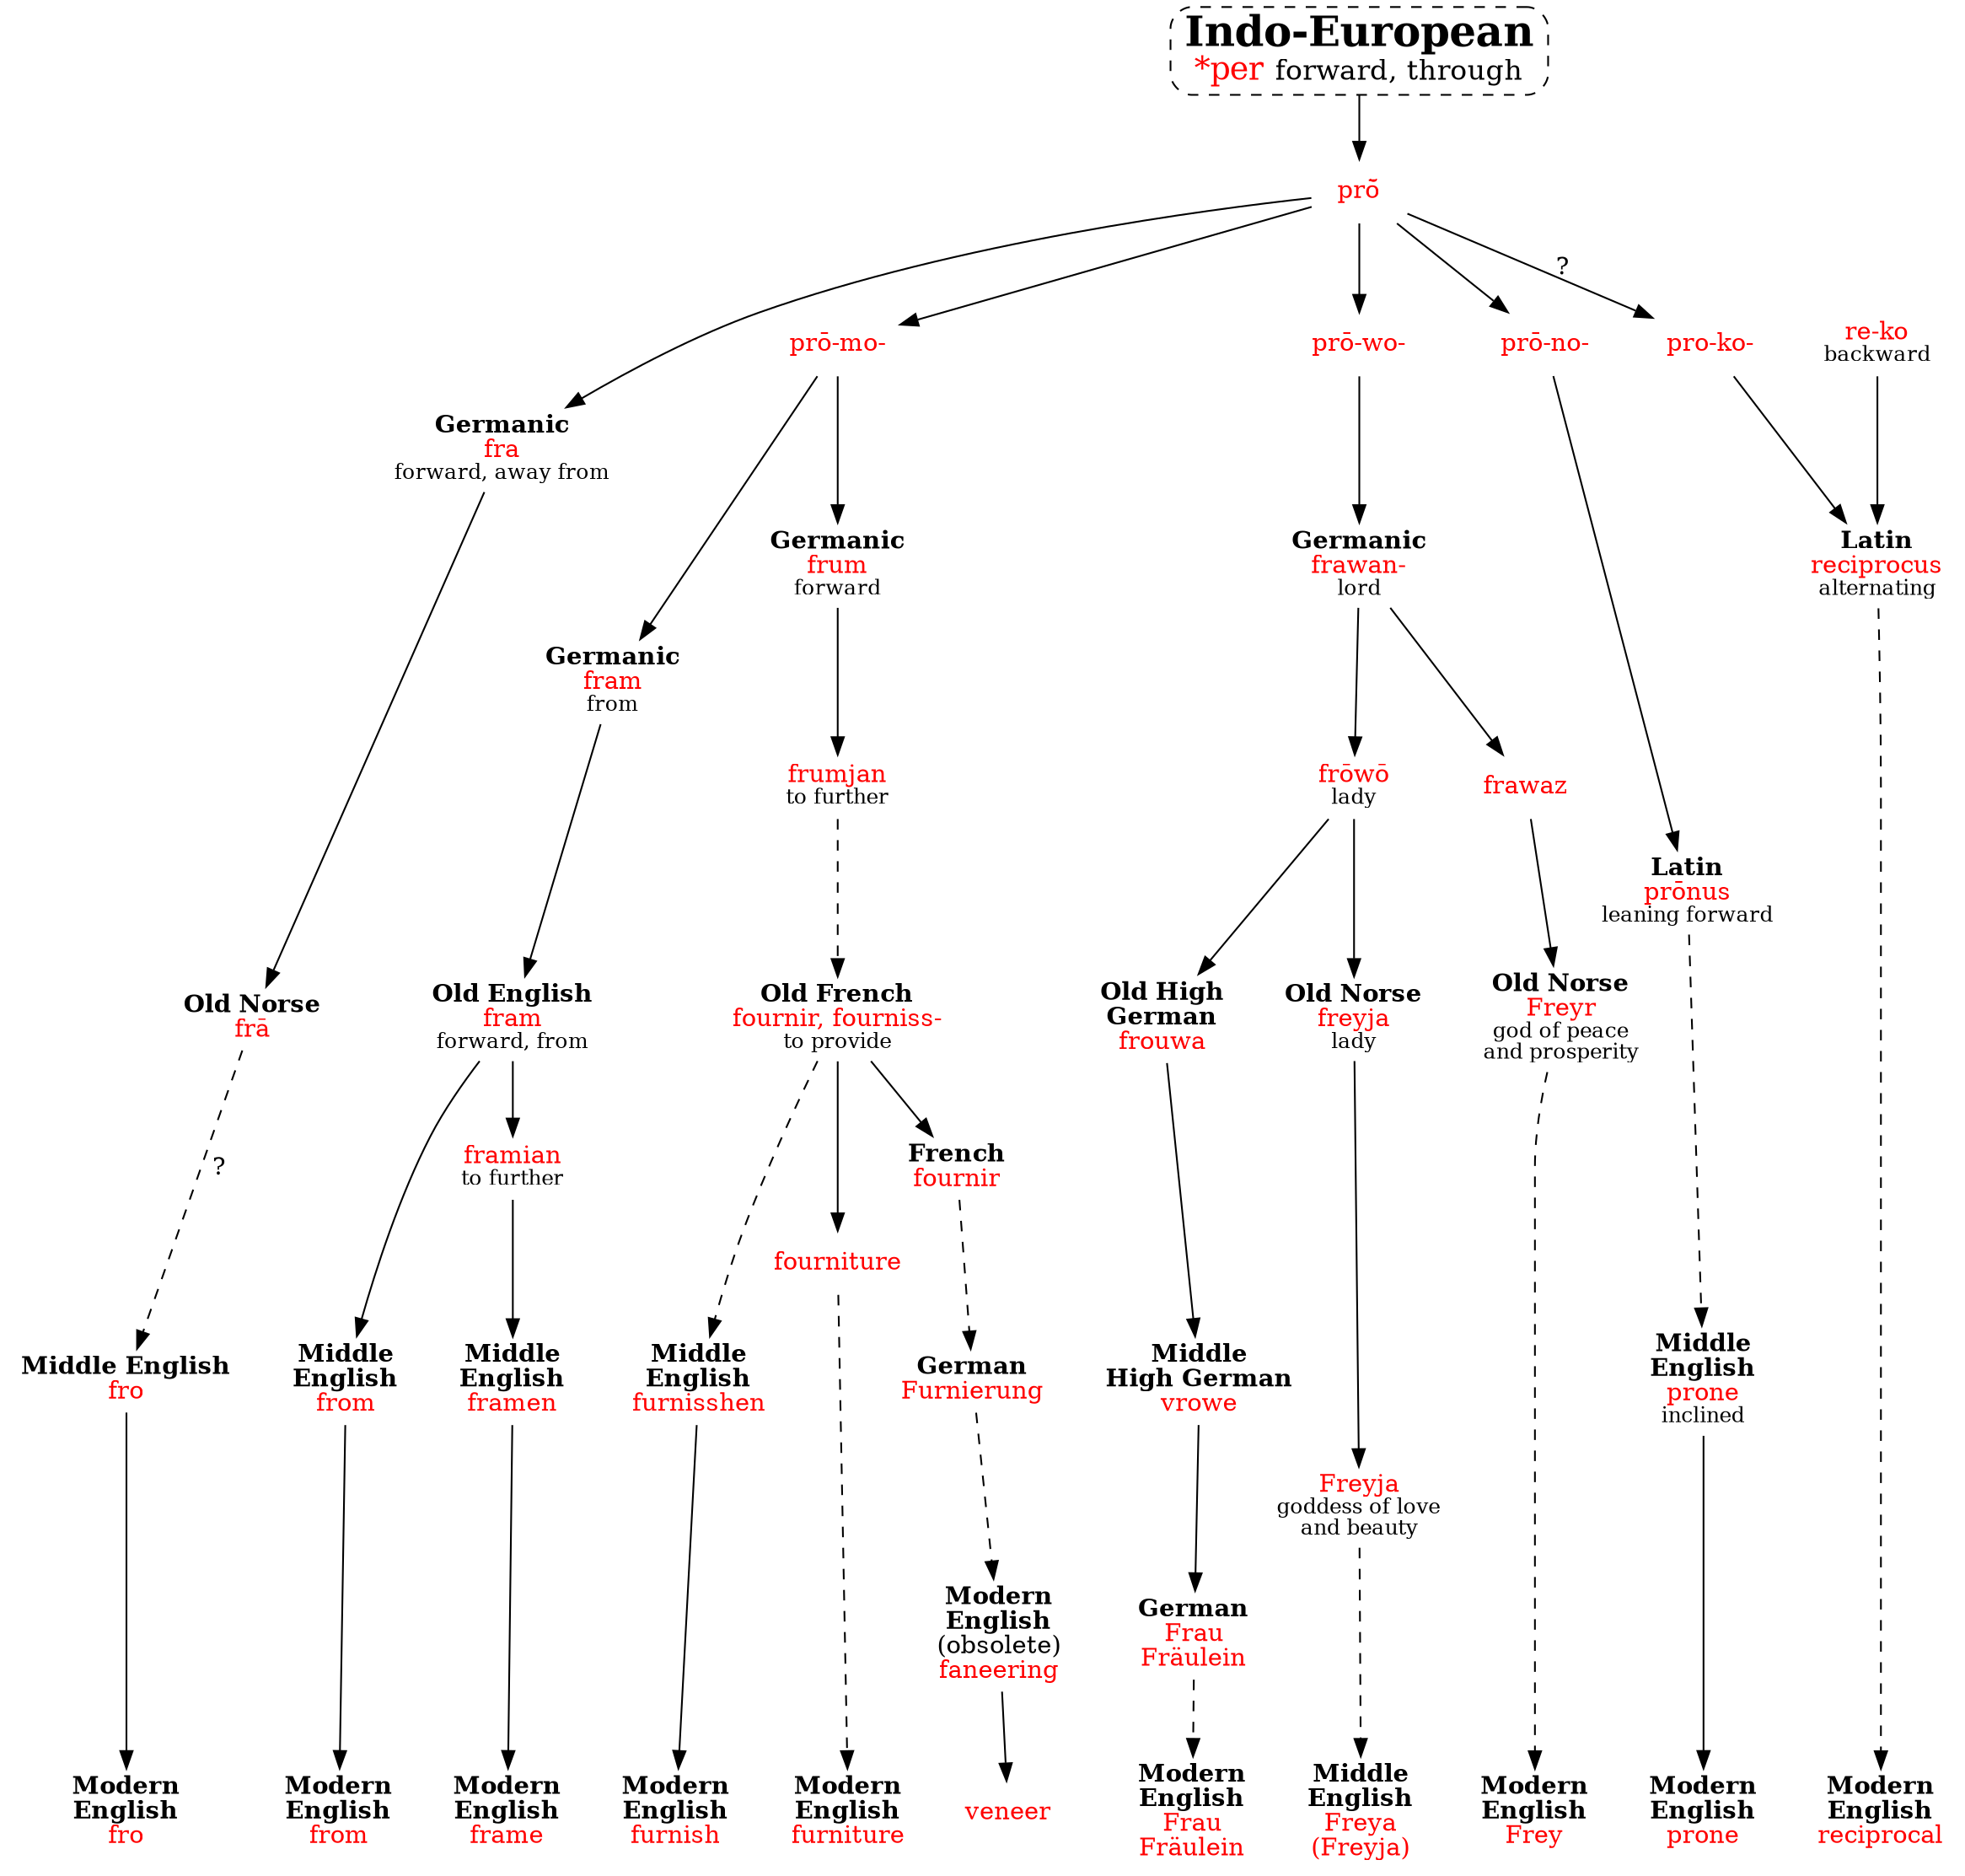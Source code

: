 strict digraph {
node [shape=none]
per [label=<<font point-size="24"><b>Indo-European</b></font><br/><font point-size="18" color="red">*per </font><font point-size="16">forward, through</font>> shape=box style="dashed,rounded" URL="per-list.svg" tooltip="Indo-European \"*per\" forward, through"]
pro [label=<<font color="red">prō̆</font>>]
per -> pro -> { fraGm promo prowo prono }
pro -> proko [label="?"]
/* omitted: Gk protero-, Sk pra- prakrit */
promo -> { framGm frumGm } // omitted: Czech pram
prowo -> frawanGm -> { frowoGm frawazGm }
promo [label=<<font color="red">prō-mo-</font>>]
prowo [label=<<font color="red">prō-wo-</font>>]
prono [label=<<font color="red">prō-no-</font>>]
proko [label=<<font color="red">pro-ko-</font>>]

{ proko reko } -> reciprocusL
reko [label=<<font color="red">re-ko</font><br/><font point-size="12">backward</font>>] // related to re- (L/E prefix)
{ rank=same promo prowo prono proko }
// { rank=same fraGm pfraGm pronusL }

// fro omitted: frae, froward
fraGm -> fraON
fraON -> froME [style=dashed label="?"]
froME -> fro
fraGm [label=<<b>Germanic</b><br/><font color="red">fra</font><br/><font point-size="12">forward, away from</font>>]
fraON [label=<<b>Old Norse</b><br/><font color="red">frā</font>>]
froME [label=<<b>Middle English</b><br/><font color="red">fro</font>>]
fro [label=<<b>Modern<br/>English</b><br/><font color="red">fro</font>>]
/* fret 
{ pfraGm ed } -> fraetanGm // add it or just link?
pfraGm [label=<<b>Germanic</b><br/><font color="red">fra-</font><br/><font point-size="12">completely</font>>] // different from other Gmc fra?
*/

// from 
framGm -> framOE -> fromME -> from
framGm [label=<<b>Germanic</b><br/><font color="red">fram</font><br/><font point-size="12">from</font>>]
framOE [label=<<b>Old English</b><br/><font color="red">fram</font><br/><font point-size="12">forward, from</font>>]
fromME [label=<<b>Middle<br/>English</b><br/><font color="red">from</font>>]
from [label=<<b>Modern<br/>English</b><br/><font color="red">from</font>>]

// frame
framOE -> framianOE -> framenME -> frame
framianOE [label=<<font color="red">framian</font><br/><font point-size="12">to further</font>>]
framenME [label=<<b>Middle<br/>English</b><br/><font color="red">framen</font>>]
frame [label=<<b>Modern<br/>English</b><br/><font color="red">frame</font>>]

//furnish
frumGm -> frumjanGm
frumjanGm -> fournirOF -> furnisshenME [style=dashed]
furnisshenME -> furnish
frumGm [label=<<b>Germanic</b><br/><font color="red">frum</font><br/><font point-size="12">forward</font>>]
frumjanGm [label=<<font color="red">frumjan</font><br/><font point-size="12">to further</font>>]
fournirOF [label=<<b>Old French</b><br/><font color="red">fournir, fourniss-</font><br/><font point-size="12">to provide</font>>]
furnisshenME [label=<<b>Middle<br/>English</b><br/><font color="red">furnisshen</font>>]
furnish [label=<<b>Modern<br/>English</b><br/><font color="red">furnish</font>>]

// furniture
fournirOF -> fournitureOF
fournitureOF -> furniture [style=dashed]
fournitureOF [label=<<font color="red">fourniture</font>>]
furniture [label=<<b>Modern<br/>English</b><br/><font color="red">furniture</font>>]

// veneer
fournirOF -> fournirF // OF "furnir" for this one
fournirF -> furnierungG -> faneeringE [style=dashed] // these are too high
faneeringE -> veneer
fournirF [label=<<b>French</b><br/><font color="red">fournir</font>>]
furnierungG [label=<<b>German</b><br/><font color="red">Furnierung</font>>]
faneeringE [label=<<b>Modern<br/>English</b><br/>(obsolete)<br/><font color="red">faneering</font>>]
veneer [label=<<font color="red">veneer</font>>]

// Frau/lein, Freya, Frey
// above: frawanGm -> { frowoGm frawazGm }
frowoGm -> frouwaOG -> vroweMG -> frauG
frauG -> frau [style=dashed]
frawanGm [label=<<b>Germanic</b><br/><font color="red">frawan-</font><br/><font point-size="12">lord</font>>]
frowoGm  [label=<<font color="red">frōwō</font><br/><font point-size="12">lady</font>>]
frawazGm [label=<<font color="red">frawaz</font>>]
frouwaOG [label=<<b>Old High<br/>German</b><br/><font color="red">frouwa</font>>]
vroweMG [label=<<b>Middle<br/>High German</b><br/><font color="red">vrowe</font>>]
frauG [label=<<b>German</b><br/><font color="red">Frau<br/>Fräulein</font>>]
frau [label=<<b>Modern<br/>English</b><br/><font color="red">Frau<br/>Fräulein</font>>]

// Freya
frowoGm -> freyjaON -> nfreyjaON
nfreyjaON -> freya [style=dashed]
freyjaON [label=<<b>Old Norse</b><br/><font color="red">freyja</font><br/><font point-size="12">lady</font>>]
nfreyjaON [label=<<font color="red">Freyja</font><br/><font point-size="12">goddess of love<br/>and beauty</font>>]
freya [label=<<b>Middle<br/>English</b><br/><font color="red">Freya<br/>(Freyja)</font>>]

// Frey
frawazGm -> freyrON
freyrON -> frey [style=dashed]
frawazGm [label=<<font color="red">frawaz</font>>]
freyrON [label=<<b>Old Norse</b><br/><font color="red">Freyr</font><br/><font point-size="12">god of peace<br/>and prosperity</font>>]
frey [label=<<b>Modern<br/>English</b><br/><font color="red">Frey</font>>]

// prone
prono -> pronusL
pronusL -> proneME [style=dashed]
proneME -> prone
pronusL [label=<<b>Latin</b><br/><font color="red">prōnus</font><br/><font point-size="12">leaning forward</font>>]
proneME [label=<<b>Middle<br/>English</b><br/><font color="red">prone</font><br/><font point-size="12">inclined</font>>]
prone [label=<<b>Modern<br/>English</b><br/><font color="red">prone</font>>]

// reciprocal
reciprocusL -> reciprocal [style=dashed]
reciprocusL [label=<<b>Latin</b><br/><font color="red">reciprocus</font><br/><font point-size="12">alternating</font>>]
reciprocal [label=<<b>Modern<br/>English</b><br/><font color="red">reciprocal</font>>]

{ rank=same fro from frame furnish furniture veneer frau freya frey prone reciprocal }
{ rank=same fraON framOE fournirOF freyjaON frouwaOG freyrON } // old
{ rank=same froME fromME framenME furnisshenME proneME vroweMG }
}

